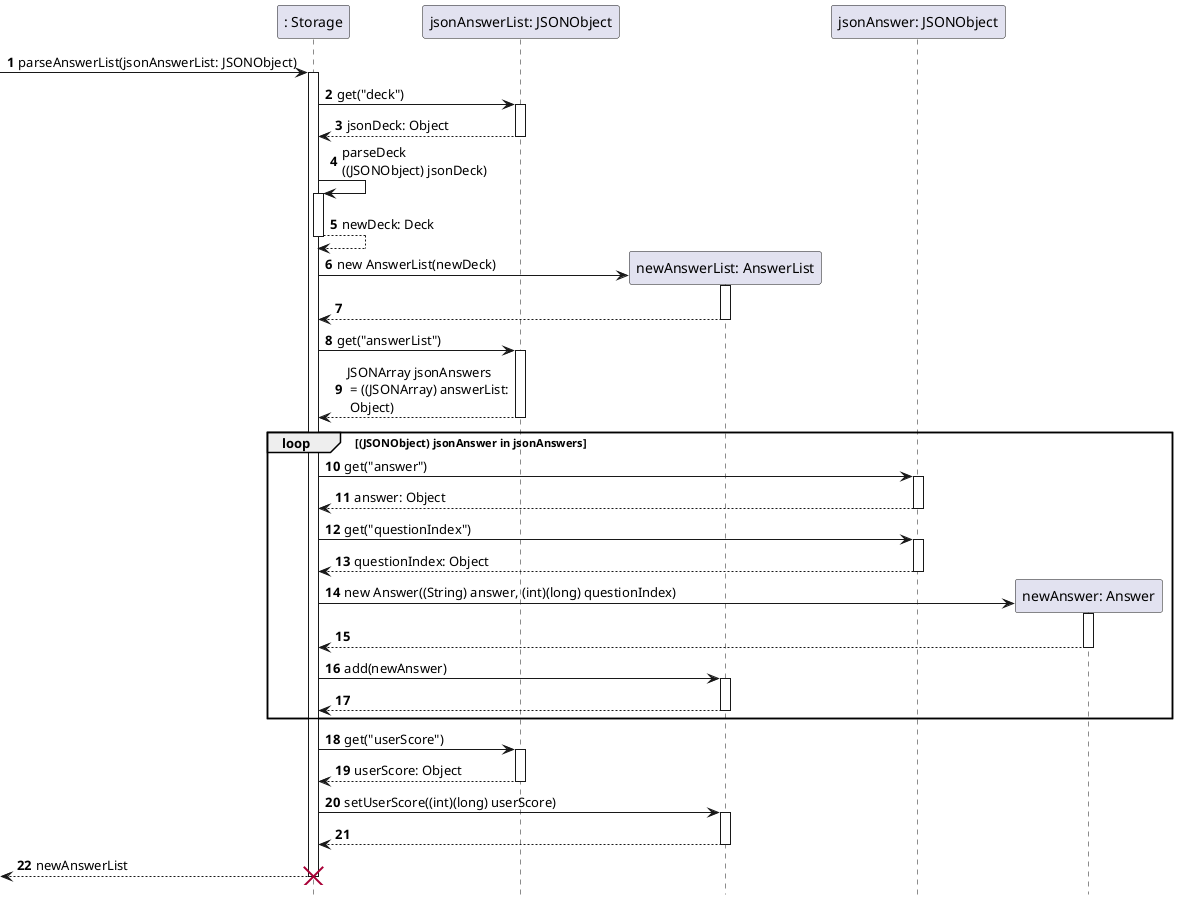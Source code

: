 @startuml
'https://plantuml.com/sequence-diagram

participant ": Storage" as Store
participant "jsonAnswerList: JSONObject" as jsonAL
participant "newAnswerList: AnswerList" as AL
participant "jsonAnswer: JSONObject" as jsonAns
participant "newAnswer: Answer" as Ans
autonumber
hide footbox

[->Store: parseAnswerList(jsonAnswerList: JSONObject)
activate Store

Store->jsonAL: get("deck")
activate jsonAL

Store<--jsonAL: jsonDeck: Object
deactivate jsonAL

Store->Store: parseDeck\n((JSONObject) jsonDeck)
activate Store

Store-->Store: newDeck: Deck
deactivate Store

Store->AL**:new AnswerList(newDeck)
activate AL

Store<--AL
deactivate AL

Store->jsonAL: get("answerList")
activate jsonAL

Store<--jsonAL: JSONArray jsonAnswers\n = ((JSONArray) answerList:\n Object)
deactivate jsonAL

loop (JSONObject) jsonAnswer in jsonAnswers

Store->jsonAns: get("answer")
activate jsonAns

Store<--jsonAns: answer: Object
deactivate jsonAns

Store->jsonAns: get("questionIndex")
activate jsonAns

Store<--jsonAns: questionIndex: Object
deactivate jsonAns

Store->Ans**: new Answer((String) answer, (int)(long) questionIndex)
activate Ans

Store<--Ans
deactivate Ans

Store->AL: add(newAnswer)
activate AL

Store<--AL
deactivate AL

end

Store->jsonAL: get("userScore")
activate jsonAL

Store<--jsonAL: userScore: Object
deactivate jsonAL

Store->AL: setUserScore((int)(long) userScore)
activate AL

Store<--AL
deactivate AL

[<--Store: newAnswerList
destroy Store

@enduml